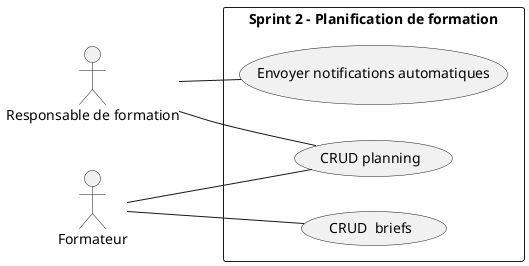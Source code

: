 @startuml
left to right direction

actor "Responsable de formation" as Admin
actor "Formateur" as Formateur


' Sprint 2
rectangle "Sprint 2 - Planification de formation" {

    usecase "CRUD planning" as UC2
    usecase "Envoyer notifications automatiques" as UC3
    usecase "CRUD  briefs" as UC5
}



' Relations Sprint 2
Admin -- UC2
Admin -- UC3

Formateur -- UC2
Formateur -- UC5



@enduml
